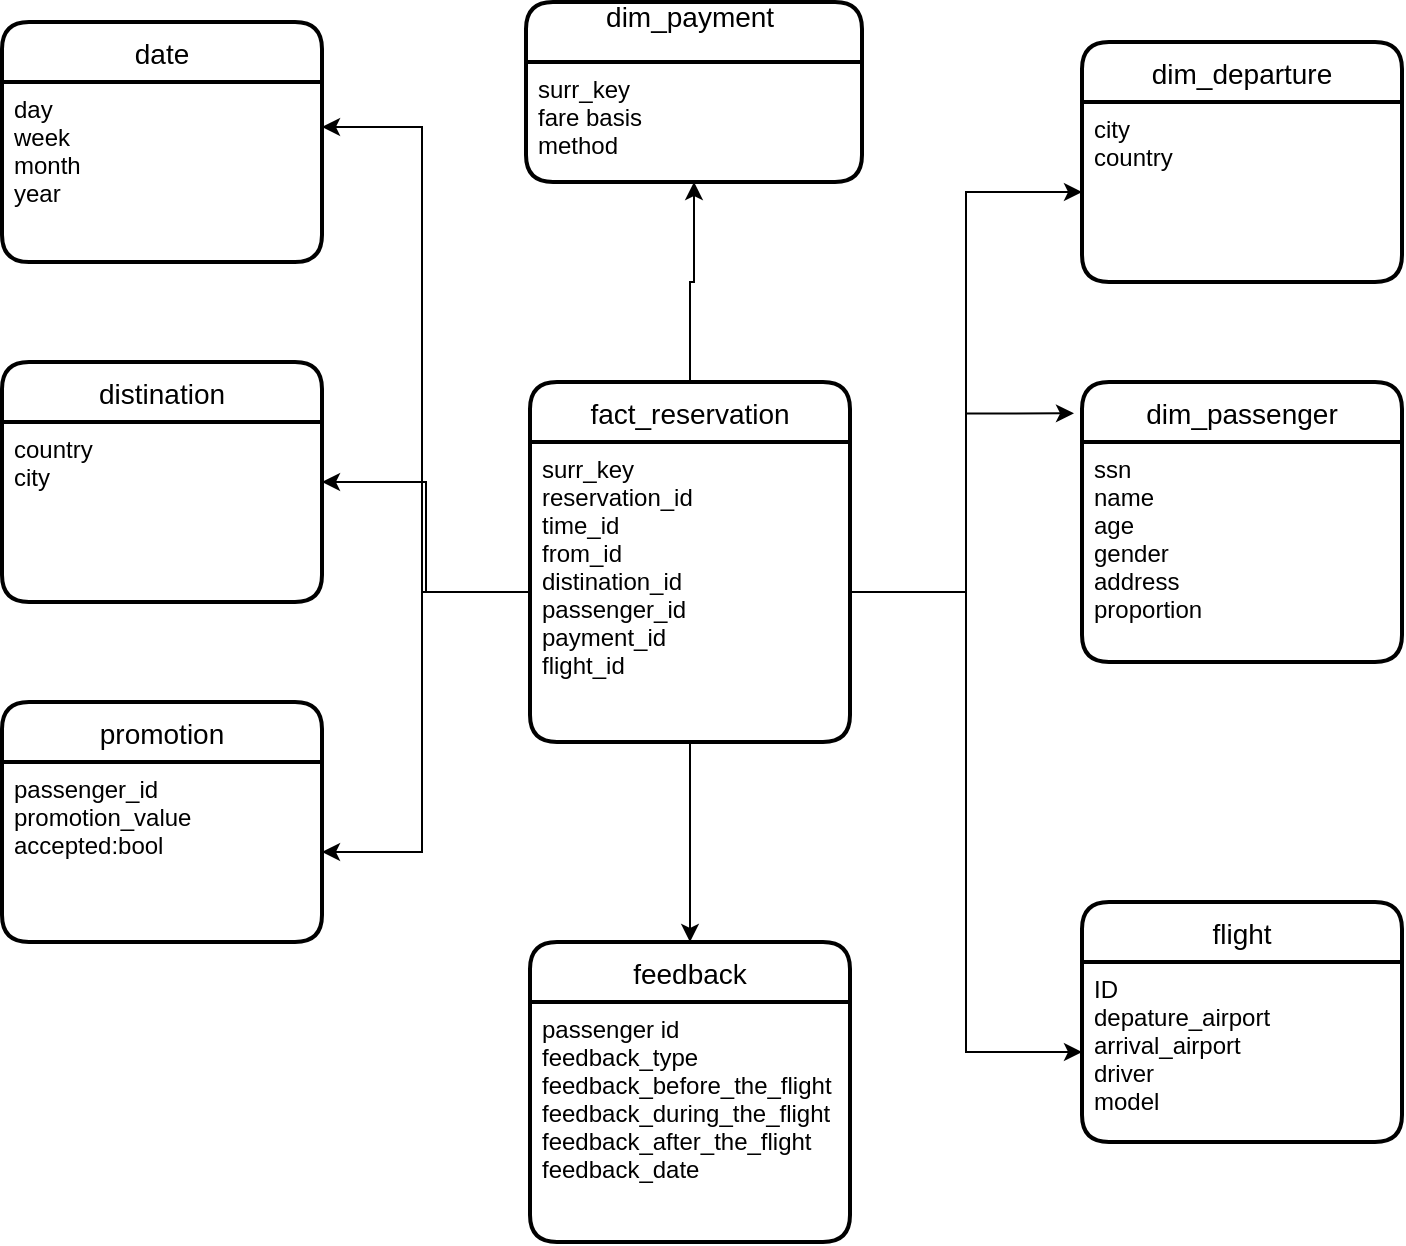<mxfile version="20.6.0" type="device"><diagram id="KRBCBYQPJ1tA3zolx8VS" name="Page-1"><mxGraphModel dx="898" dy="481" grid="1" gridSize="10" guides="1" tooltips="1" connect="1" arrows="1" fold="1" page="1" pageScale="1" pageWidth="827" pageHeight="1169" math="0" shadow="0"><root><mxCell id="0"/><mxCell id="1" parent="0"/><mxCell id="L2-Dv4ylYntvSrvxFTGS-24" style="edgeStyle=orthogonalEdgeStyle;rounded=0;orthogonalLoop=1;jettySize=auto;html=1;entryX=0.5;entryY=1;entryDx=0;entryDy=0;" edge="1" parent="1" source="L2-Dv4ylYntvSrvxFTGS-1" target="L2-Dv4ylYntvSrvxFTGS-6"><mxGeometry relative="1" as="geometry"/></mxCell><mxCell id="L2-Dv4ylYntvSrvxFTGS-1" value="fact_reservation" style="swimlane;childLayout=stackLayout;horizontal=1;startSize=30;horizontalStack=0;rounded=1;fontSize=14;fontStyle=0;strokeWidth=2;resizeParent=0;resizeLast=1;shadow=0;dashed=0;align=center;" vertex="1" parent="1"><mxGeometry x="334" y="250" width="160" height="180" as="geometry"/></mxCell><mxCell id="L2-Dv4ylYntvSrvxFTGS-2" value="surr_key&#10;reservation_id&#10;time_id&#10;from_id&#10;distination_id&#10;passenger_id&#10;payment_id&#10;flight_id" style="align=left;strokeColor=none;fillColor=none;spacingLeft=4;fontSize=12;verticalAlign=top;resizable=0;rotatable=0;part=1;" vertex="1" parent="L2-Dv4ylYntvSrvxFTGS-1"><mxGeometry y="30" width="160" height="150" as="geometry"/></mxCell><mxCell id="L2-Dv4ylYntvSrvxFTGS-3" value="dim_passenger" style="swimlane;childLayout=stackLayout;horizontal=1;startSize=30;horizontalStack=0;rounded=1;fontSize=14;fontStyle=0;strokeWidth=2;resizeParent=0;resizeLast=1;shadow=0;dashed=0;align=center;" vertex="1" parent="1"><mxGeometry x="610" y="250" width="160" height="140" as="geometry"/></mxCell><mxCell id="L2-Dv4ylYntvSrvxFTGS-4" value="ssn&#10;name &#10;age &#10;gender&#10;address&#10;proportion&#10;" style="align=left;strokeColor=none;fillColor=none;spacingLeft=4;fontSize=12;verticalAlign=top;resizable=0;rotatable=0;part=1;" vertex="1" parent="L2-Dv4ylYntvSrvxFTGS-3"><mxGeometry y="30" width="160" height="110" as="geometry"/></mxCell><mxCell id="L2-Dv4ylYntvSrvxFTGS-5" value="dim_payment &#10;" style="swimlane;childLayout=stackLayout;horizontal=1;startSize=30;horizontalStack=0;rounded=1;fontSize=14;fontStyle=0;strokeWidth=2;resizeParent=0;resizeLast=1;shadow=0;dashed=0;align=center;" vertex="1" parent="1"><mxGeometry x="332" y="60" width="168" height="90" as="geometry"/></mxCell><mxCell id="L2-Dv4ylYntvSrvxFTGS-6" value="surr_key&#10;fare basis&#10;method&#10;" style="align=left;strokeColor=none;fillColor=none;spacingLeft=4;fontSize=12;verticalAlign=top;resizable=0;rotatable=0;part=1;" vertex="1" parent="L2-Dv4ylYntvSrvxFTGS-5"><mxGeometry y="30" width="168" height="60" as="geometry"/></mxCell><mxCell id="L2-Dv4ylYntvSrvxFTGS-7" value="dim_departure" style="swimlane;childLayout=stackLayout;horizontal=1;startSize=30;horizontalStack=0;rounded=1;fontSize=14;fontStyle=0;strokeWidth=2;resizeParent=0;resizeLast=1;shadow=0;dashed=0;align=center;" vertex="1" parent="1"><mxGeometry x="610" y="80" width="160" height="120" as="geometry"/></mxCell><mxCell id="L2-Dv4ylYntvSrvxFTGS-8" value="city&#10;country" style="align=left;strokeColor=none;fillColor=none;spacingLeft=4;fontSize=12;verticalAlign=top;resizable=0;rotatable=0;part=1;" vertex="1" parent="L2-Dv4ylYntvSrvxFTGS-7"><mxGeometry y="30" width="160" height="90" as="geometry"/></mxCell><mxCell id="L2-Dv4ylYntvSrvxFTGS-14" value="date" style="swimlane;childLayout=stackLayout;horizontal=1;startSize=30;horizontalStack=0;rounded=1;fontSize=14;fontStyle=0;strokeWidth=2;resizeParent=0;resizeLast=1;shadow=0;dashed=0;align=center;" vertex="1" parent="1"><mxGeometry x="70" y="70" width="160" height="120" as="geometry"/></mxCell><mxCell id="L2-Dv4ylYntvSrvxFTGS-15" value="day&#10;week&#10;month&#10;year" style="align=left;strokeColor=none;fillColor=none;spacingLeft=4;fontSize=12;verticalAlign=top;resizable=0;rotatable=0;part=1;" vertex="1" parent="L2-Dv4ylYntvSrvxFTGS-14"><mxGeometry y="30" width="160" height="90" as="geometry"/></mxCell><mxCell id="L2-Dv4ylYntvSrvxFTGS-16" value="distination" style="swimlane;childLayout=stackLayout;horizontal=1;startSize=30;horizontalStack=0;rounded=1;fontSize=14;fontStyle=0;strokeWidth=2;resizeParent=0;resizeLast=1;shadow=0;dashed=0;align=center;" vertex="1" parent="1"><mxGeometry x="70" y="240" width="160" height="120" as="geometry"/></mxCell><mxCell id="L2-Dv4ylYntvSrvxFTGS-17" value="country&#10;city" style="align=left;strokeColor=none;fillColor=none;spacingLeft=4;fontSize=12;verticalAlign=top;resizable=0;rotatable=0;part=1;" vertex="1" parent="L2-Dv4ylYntvSrvxFTGS-16"><mxGeometry y="30" width="160" height="90" as="geometry"/></mxCell><mxCell id="L2-Dv4ylYntvSrvxFTGS-18" value="flight" style="swimlane;childLayout=stackLayout;horizontal=1;startSize=30;horizontalStack=0;rounded=1;fontSize=14;fontStyle=0;strokeWidth=2;resizeParent=0;resizeLast=1;shadow=0;dashed=0;align=center;" vertex="1" parent="1"><mxGeometry x="610" y="510" width="160" height="120" as="geometry"/></mxCell><mxCell id="L2-Dv4ylYntvSrvxFTGS-19" value="ID&#10;depature_airport&#10;arrival_airport&#10;driver&#10;model" style="align=left;strokeColor=none;fillColor=none;spacingLeft=4;fontSize=12;verticalAlign=top;resizable=0;rotatable=0;part=1;" vertex="1" parent="L2-Dv4ylYntvSrvxFTGS-18"><mxGeometry y="30" width="160" height="90" as="geometry"/></mxCell><mxCell id="L2-Dv4ylYntvSrvxFTGS-20" value="promotion" style="swimlane;childLayout=stackLayout;horizontal=1;startSize=30;horizontalStack=0;rounded=1;fontSize=14;fontStyle=0;strokeWidth=2;resizeParent=0;resizeLast=1;shadow=0;dashed=0;align=center;" vertex="1" parent="1"><mxGeometry x="70" y="410" width="160" height="120" as="geometry"/></mxCell><mxCell id="L2-Dv4ylYntvSrvxFTGS-21" value="passenger_id&#10;promotion_value&#10;accepted:bool" style="align=left;strokeColor=none;fillColor=none;spacingLeft=4;fontSize=12;verticalAlign=top;resizable=0;rotatable=0;part=1;" vertex="1" parent="L2-Dv4ylYntvSrvxFTGS-20"><mxGeometry y="30" width="160" height="90" as="geometry"/></mxCell><mxCell id="L2-Dv4ylYntvSrvxFTGS-28" style="edgeStyle=orthogonalEdgeStyle;rounded=0;orthogonalLoop=1;jettySize=auto;html=1;entryX=0;entryY=0.5;entryDx=0;entryDy=0;" edge="1" parent="1" source="L2-Dv4ylYntvSrvxFTGS-2" target="L2-Dv4ylYntvSrvxFTGS-8"><mxGeometry relative="1" as="geometry"/></mxCell><mxCell id="L2-Dv4ylYntvSrvxFTGS-30" style="edgeStyle=orthogonalEdgeStyle;rounded=0;orthogonalLoop=1;jettySize=auto;html=1;entryX=0;entryY=0.5;entryDx=0;entryDy=0;" edge="1" parent="1" source="L2-Dv4ylYntvSrvxFTGS-2" target="L2-Dv4ylYntvSrvxFTGS-19"><mxGeometry relative="1" as="geometry"/></mxCell><mxCell id="L2-Dv4ylYntvSrvxFTGS-33" style="edgeStyle=orthogonalEdgeStyle;rounded=0;orthogonalLoop=1;jettySize=auto;html=1;entryX=1;entryY=0.333;entryDx=0;entryDy=0;entryPerimeter=0;" edge="1" parent="1" source="L2-Dv4ylYntvSrvxFTGS-2" target="L2-Dv4ylYntvSrvxFTGS-17"><mxGeometry relative="1" as="geometry"/></mxCell><mxCell id="L2-Dv4ylYntvSrvxFTGS-34" style="edgeStyle=orthogonalEdgeStyle;rounded=0;orthogonalLoop=1;jettySize=auto;html=1;entryX=1;entryY=0.25;entryDx=0;entryDy=0;" edge="1" parent="1" source="L2-Dv4ylYntvSrvxFTGS-2" target="L2-Dv4ylYntvSrvxFTGS-15"><mxGeometry relative="1" as="geometry"><Array as="points"><mxPoint x="280" y="355"/><mxPoint x="280" y="123"/></Array></mxGeometry></mxCell><mxCell id="L2-Dv4ylYntvSrvxFTGS-35" style="edgeStyle=orthogonalEdgeStyle;rounded=0;orthogonalLoop=1;jettySize=auto;html=1;entryX=1;entryY=0.5;entryDx=0;entryDy=0;" edge="1" parent="1" source="L2-Dv4ylYntvSrvxFTGS-2" target="L2-Dv4ylYntvSrvxFTGS-21"><mxGeometry relative="1" as="geometry"><Array as="points"><mxPoint x="280" y="355"/><mxPoint x="280" y="485"/></Array></mxGeometry></mxCell><mxCell id="L2-Dv4ylYntvSrvxFTGS-39" style="edgeStyle=orthogonalEdgeStyle;rounded=0;orthogonalLoop=1;jettySize=auto;html=1;entryX=-0.025;entryY=0.112;entryDx=0;entryDy=0;entryPerimeter=0;" edge="1" parent="1" source="L2-Dv4ylYntvSrvxFTGS-2" target="L2-Dv4ylYntvSrvxFTGS-3"><mxGeometry relative="1" as="geometry"/></mxCell><mxCell id="L2-Dv4ylYntvSrvxFTGS-40" value="feedback" style="swimlane;childLayout=stackLayout;horizontal=1;startSize=30;horizontalStack=0;rounded=1;fontSize=14;fontStyle=0;strokeWidth=2;resizeParent=0;resizeLast=1;shadow=0;dashed=0;align=center;" vertex="1" parent="1"><mxGeometry x="334" y="530" width="160" height="150" as="geometry"/></mxCell><mxCell id="L2-Dv4ylYntvSrvxFTGS-41" value="passenger id&#10;feedback_type&#10;feedback_before_the_flight&#10;feedback_during_the_flight&#10;feedback_after_the_flight&#10;feedback_date" style="align=left;strokeColor=none;fillColor=none;spacingLeft=4;fontSize=12;verticalAlign=top;resizable=0;rotatable=0;part=1;" vertex="1" parent="L2-Dv4ylYntvSrvxFTGS-40"><mxGeometry y="30" width="160" height="120" as="geometry"/></mxCell><mxCell id="L2-Dv4ylYntvSrvxFTGS-44" style="edgeStyle=orthogonalEdgeStyle;rounded=0;orthogonalLoop=1;jettySize=auto;html=1;entryX=0.5;entryY=0;entryDx=0;entryDy=0;" edge="1" parent="1" source="L2-Dv4ylYntvSrvxFTGS-2" target="L2-Dv4ylYntvSrvxFTGS-40"><mxGeometry relative="1" as="geometry"/></mxCell></root></mxGraphModel></diagram></mxfile>